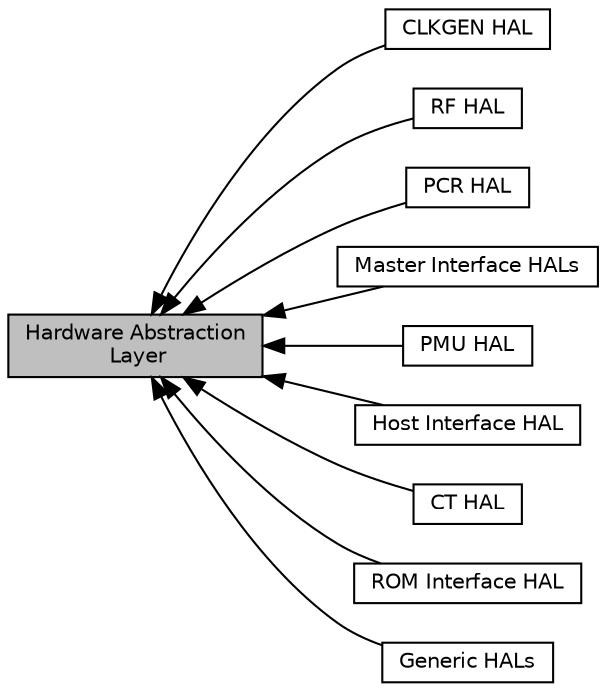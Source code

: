 digraph "Hardware Abstraction Layer"
{
  edge [fontname="Helvetica",fontsize="10",labelfontname="Helvetica",labelfontsize="10"];
  node [fontname="Helvetica",fontsize="10",shape=record];
  rankdir=LR;
  Node6 [label="CLKGEN HAL",height=0.2,width=0.4,color="black", fillcolor="white", style="filled",URL="$dd/d5e/group__phhal_clk_gen.html",tooltip="The Clock Generation APIs. "];
  Node8 [label="RF HAL",height=0.2,width=0.4,color="black", fillcolor="white", style="filled",URL="$db/dd9/group___r_f_hal.html",tooltip="The Low Level RF(CLIF) APIs. "];
  Node4 [label="PCR HAL",height=0.2,width=0.4,color="black", fillcolor="white", style="filled",URL="$d6/d41/group__phhal_pcr.html",tooltip="The Power Control and Reset APIs. "];
  Node2 [label="Master Interface HALs",height=0.2,width=0.4,color="black", fillcolor="white", style="filled",URL="$d4/d18/group__grp__mif__hal.html"];
  Node5 [label="PMU HAL",height=0.2,width=0.4,color="black", fillcolor="white", style="filled",URL="$da/d8b/group__phhal_pmu.html",tooltip="The Power Management Unit APIs. "];
  Node3 [label="Host Interface HAL",height=0.2,width=0.4,color="black", fillcolor="white", style="filled",URL="$d6/d2c/group__grp__hif__hal.html"];
  Node7 [label="CT HAL",height=0.2,width=0.4,color="black", fillcolor="white", style="filled",URL="$d0/db5/group__phhal_ct.html",tooltip="The Contact Interface (HAL) APIs. "];
  Node0 [label="Hardware Abstraction\l Layer",height=0.2,width=0.4,color="black", fillcolor="grey75", style="filled", fontcolor="black"];
  Node9 [label="ROM Interface HAL",height=0.2,width=0.4,color="black", fillcolor="white", style="filled",URL="$d3/db5/group__phhal_sys_ser.html",tooltip="ROM Interface (System Services) APIs. "];
  Node1 [label="Generic HALs",height=0.2,width=0.4,color="black", fillcolor="white", style="filled",URL="$df/d88/group__grp__gen__hal.html"];
  Node0->Node1 [shape=plaintext, dir="back", style="solid"];
  Node0->Node2 [shape=plaintext, dir="back", style="solid"];
  Node0->Node3 [shape=plaintext, dir="back", style="solid"];
  Node0->Node4 [shape=plaintext, dir="back", style="solid"];
  Node0->Node5 [shape=plaintext, dir="back", style="solid"];
  Node0->Node6 [shape=plaintext, dir="back", style="solid"];
  Node0->Node7 [shape=plaintext, dir="back", style="solid"];
  Node0->Node8 [shape=plaintext, dir="back", style="solid"];
  Node0->Node9 [shape=plaintext, dir="back", style="solid"];
}

